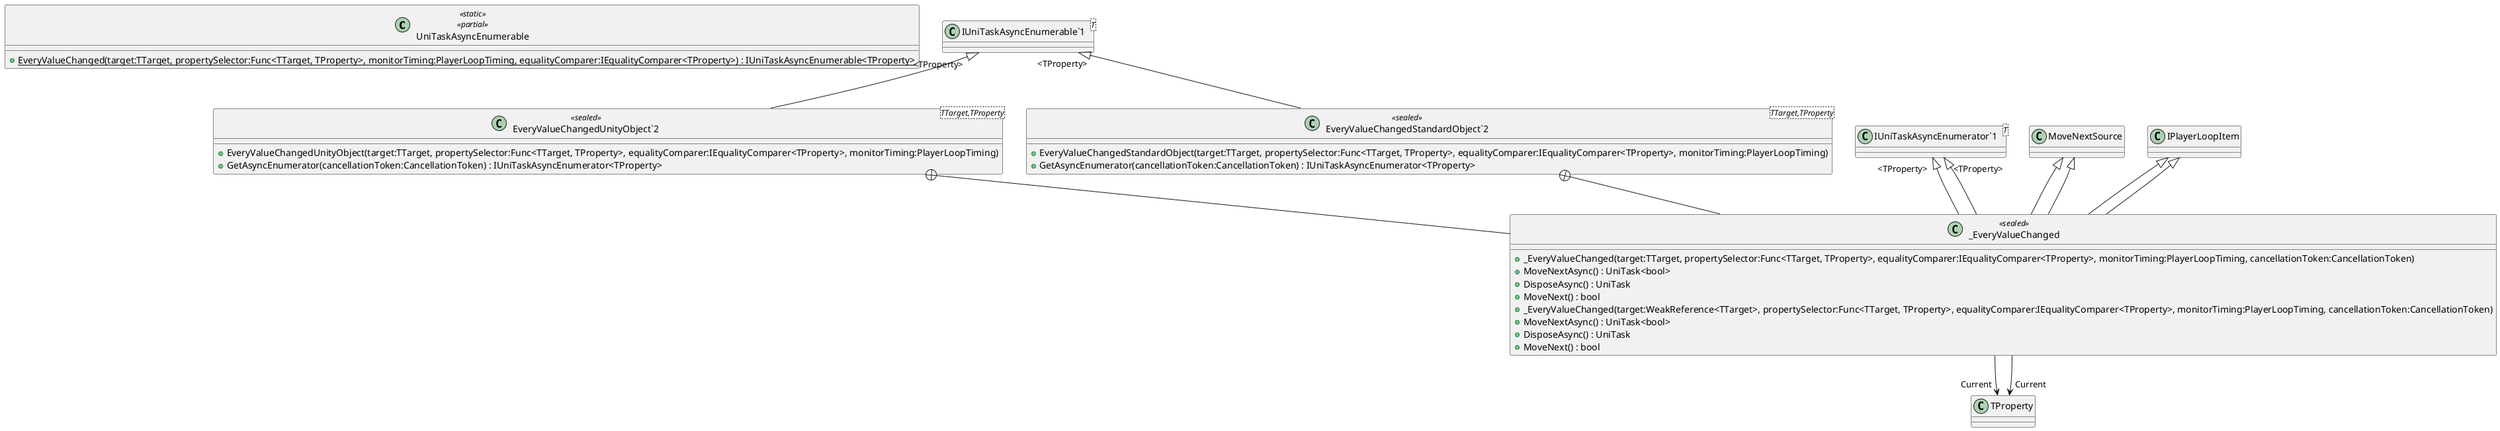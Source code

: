 @startuml
class UniTaskAsyncEnumerable <<static>> <<partial>> {
    + {static} EveryValueChanged(target:TTarget, propertySelector:Func<TTarget, TProperty>, monitorTiming:PlayerLoopTiming, equalityComparer:IEqualityComparer<TProperty>) : IUniTaskAsyncEnumerable<TProperty>
}
class "EveryValueChangedUnityObject`2"<TTarget,TProperty> <<sealed>> {
    + EveryValueChangedUnityObject(target:TTarget, propertySelector:Func<TTarget, TProperty>, equalityComparer:IEqualityComparer<TProperty>, monitorTiming:PlayerLoopTiming)
    + GetAsyncEnumerator(cancellationToken:CancellationToken) : IUniTaskAsyncEnumerator<TProperty>
}
class "EveryValueChangedStandardObject`2"<TTarget,TProperty> <<sealed>> {
    + EveryValueChangedStandardObject(target:TTarget, propertySelector:Func<TTarget, TProperty>, equalityComparer:IEqualityComparer<TProperty>, monitorTiming:PlayerLoopTiming)
    + GetAsyncEnumerator(cancellationToken:CancellationToken) : IUniTaskAsyncEnumerator<TProperty>
}
class "IUniTaskAsyncEnumerable`1"<T> {
}
class _EveryValueChanged <<sealed>> {
    + _EveryValueChanged(target:TTarget, propertySelector:Func<TTarget, TProperty>, equalityComparer:IEqualityComparer<TProperty>, monitorTiming:PlayerLoopTiming, cancellationToken:CancellationToken)
    + MoveNextAsync() : UniTask<bool>
    + DisposeAsync() : UniTask
    + MoveNext() : bool
}
class _EveryValueChanged <<sealed>> {
    + _EveryValueChanged(target:WeakReference<TTarget>, propertySelector:Func<TTarget, TProperty>, equalityComparer:IEqualityComparer<TProperty>, monitorTiming:PlayerLoopTiming, cancellationToken:CancellationToken)
    + MoveNextAsync() : UniTask<bool>
    + DisposeAsync() : UniTask
    + MoveNext() : bool
}
class "IUniTaskAsyncEnumerator`1"<T> {
}
"IUniTaskAsyncEnumerable`1" "<TProperty>" <|-- "EveryValueChangedUnityObject`2"
"IUniTaskAsyncEnumerable`1" "<TProperty>" <|-- "EveryValueChangedStandardObject`2"
"EveryValueChangedUnityObject`2" +-- _EveryValueChanged
MoveNextSource <|-- _EveryValueChanged
"IUniTaskAsyncEnumerator`1" "<TProperty>" <|-- _EveryValueChanged
IPlayerLoopItem <|-- _EveryValueChanged
_EveryValueChanged --> "Current" TProperty
"EveryValueChangedStandardObject`2" +-- _EveryValueChanged
MoveNextSource <|-- _EveryValueChanged
"IUniTaskAsyncEnumerator`1" "<TProperty>" <|-- _EveryValueChanged
IPlayerLoopItem <|-- _EveryValueChanged
_EveryValueChanged --> "Current" TProperty
@enduml
